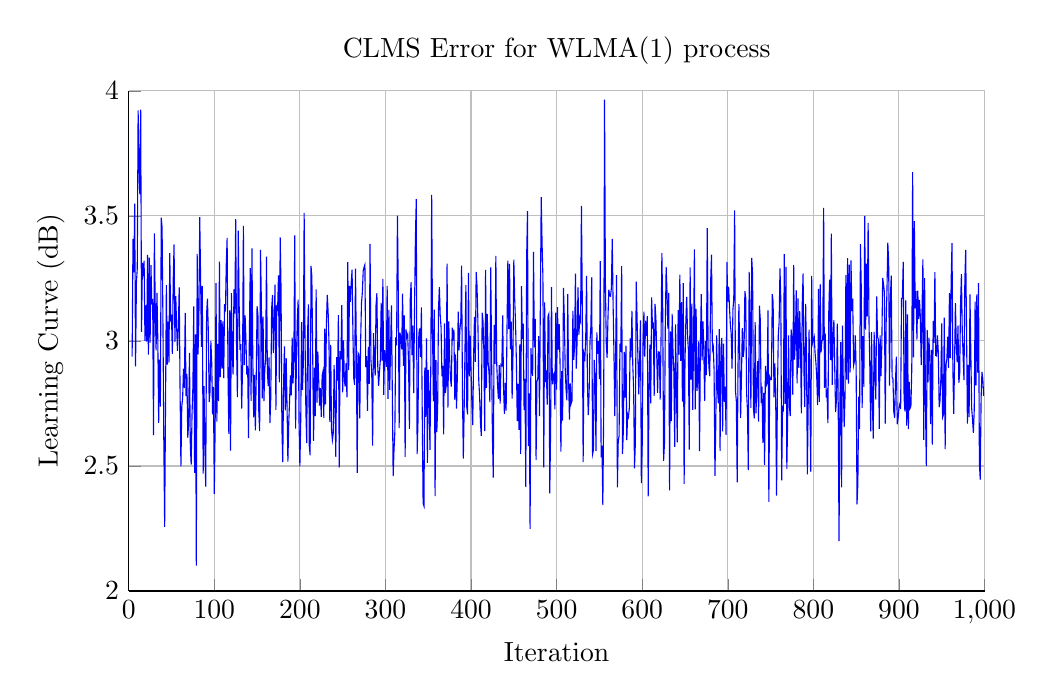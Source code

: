 % This file was created by matlab2tikz v0.4.7 (commit 44134c85eb3358c0baa3170d61c6d0937d5641a2) running on MATLAB 8.3.
% Copyright (c) 2008--2014, Nico Schlömer <nico.schloemer@gmail.com>
% All rights reserved.
% Minimal pgfplots version: 1.3
% 
% The latest updates can be retrieved from
%   http://www.mathworks.com/matlabcentral/fileexchange/22022-matlab2tikz
% where you can also make suggestions and rate matlab2tikz.
% 
\begin{tikzpicture}

\begin{axis}[%
width=4.279in,
height=2.5in,
unbounded coords=jump,
scale only axis,
xmin=0,
xmax=1000,
xlabel={Iteration},
xmajorgrids,
ymin=2,
ymax=4,
ylabel={Learning Curve (dB)},
ymajorgrids,
title={CLMS Error for WLMA(1) process},
axis x line*=bottom,
axis y line*=left
]
\addplot [color=blue,solid,forget plot]
  table[row sep=crcr]{1	inf\\
2	inf\\
3	inf\\
4	2.937\\
5	3.408\\
6	3.274\\
7	3.549\\
8	2.898\\
9	3.233\\
10	3.29\\
11	3.922\\
12	3.721\\
13	3.586\\
14	3.925\\
15	3.036\\
16	3.312\\
17	3.259\\
18	3.321\\
19	3.0\\
20	3.142\\
21	2.997\\
22	3.344\\
23	2.945\\
24	3.333\\
25	2.993\\
26	3.303\\
27	3.146\\
28	3.168\\
29	2.623\\
30	3.43\\
31	3.134\\
32	2.962\\
33	3.192\\
34	3.006\\
35	2.672\\
36	2.925\\
37	2.737\\
38	3.493\\
39	3.455\\
40	3.072\\
41	2.605\\
42	2.256\\
43	2.731\\
44	3.223\\
45	2.905\\
46	3.077\\
47	2.913\\
48	3.351\\
49	3.086\\
50	3.096\\
51	2.948\\
52	3.241\\
53	3.386\\
54	2.996\\
55	3.179\\
56	3.056\\
57	2.96\\
58	3.053\\
59	3.214\\
60	2.806\\
61	2.498\\
62	2.738\\
63	2.771\\
64	2.889\\
65	2.811\\
66	3.112\\
67	2.779\\
68	2.868\\
69	2.613\\
70	2.668\\
71	2.952\\
72	2.579\\
73	2.505\\
74	2.708\\
75	2.817\\
76	3.138\\
77	2.472\\
78	3.026\\
79	2.101\\
80	3.348\\
81	2.946\\
82	3.093\\
83	3.495\\
84	3.254\\
85	2.976\\
86	3.219\\
87	2.469\\
88	2.819\\
89	2.572\\
90	2.417\\
91	3.108\\
92	3.169\\
93	3.043\\
94	2.755\\
95	2.796\\
96	2.999\\
97	2.913\\
98	2.706\\
99	2.816\\
100	2.388\\
101	2.657\\
102	3.231\\
103	2.677\\
104	2.988\\
105	2.759\\
106	3.317\\
107	2.855\\
108	3.083\\
109	2.889\\
110	3.078\\
111	2.851\\
112	3.147\\
113	3.117\\
114	3.307\\
115	3.412\\
116	2.871\\
117	2.628\\
118	3.122\\
119	2.561\\
120	3.191\\
121	2.952\\
122	2.865\\
123	3.206\\
124	3.109\\
125	3.487\\
126	2.988\\
127	2.775\\
128	3.441\\
129	3.156\\
130	2.964\\
131	2.987\\
132	2.729\\
133	2.889\\
134	3.46\\
135	2.903\\
136	3.102\\
137	3.001\\
138	2.865\\
139	2.9\\
140	2.611\\
141	3.032\\
142	3.291\\
143	2.76\\
144	3.37\\
145	2.928\\
146	2.694\\
147	2.864\\
148	2.642\\
149	2.852\\
150	3.139\\
151	3.105\\
152	2.718\\
153	2.639\\
154	3.364\\
155	3.157\\
156	2.77\\
157	3.097\\
158	2.759\\
159	2.887\\
160	2.927\\
161	3.337\\
162	2.879\\
163	2.819\\
164	2.934\\
165	2.671\\
166	2.772\\
167	3.129\\
168	3.183\\
169	2.951\\
170	3.076\\
171	3.225\\
172	2.724\\
173	3.135\\
174	3.127\\
175	3.262\\
176	2.834\\
177	3.414\\
178	3.207\\
179	2.652\\
180	2.515\\
181	2.837\\
182	2.978\\
183	2.722\\
184	2.931\\
185	2.741\\
186	2.517\\
187	2.672\\
188	2.765\\
189	2.862\\
190	2.782\\
191	3.013\\
192	2.83\\
193	2.941\\
194	3.422\\
195	2.649\\
196	2.934\\
197	3.085\\
198	3.165\\
199	2.678\\
200	2.498\\
201	2.679\\
202	3.075\\
203	2.804\\
204	2.903\\
205	3.512\\
206	3.027\\
207	2.722\\
208	2.591\\
209	3.035\\
210	3.146\\
211	2.58\\
212	2.542\\
213	3.3\\
214	3.257\\
215	2.942\\
216	2.6\\
217	2.893\\
218	2.699\\
219	3.206\\
220	2.753\\
221	2.957\\
222	2.844\\
223	2.741\\
224	2.811\\
225	2.696\\
226	2.86\\
227	2.878\\
228	2.692\\
229	3.049\\
230	2.746\\
231	3.068\\
232	3.184\\
233	3.12\\
234	2.995\\
235	2.676\\
236	2.984\\
237	2.643\\
238	2.604\\
239	2.631\\
240	2.903\\
241	2.756\\
242	2.536\\
243	2.935\\
244	2.841\\
245	3.103\\
246	2.494\\
247	2.959\\
248	2.926\\
249	3.143\\
250	2.794\\
251	3.002\\
252	2.841\\
253	2.818\\
254	2.911\\
255	2.774\\
256	3.315\\
257	2.883\\
258	3.22\\
259	3.156\\
260	3.234\\
261	3.285\\
262	3.026\\
263	2.85\\
264	2.824\\
265	3.289\\
266	2.961\\
267	2.472\\
268	2.952\\
269	2.945\\
270	2.69\\
271	2.999\\
272	3.151\\
273	3.193\\
274	3.28\\
275	3.295\\
276	3.305\\
277	2.895\\
278	2.939\\
279	2.72\\
280	2.976\\
281	2.828\\
282	3.388\\
283	2.926\\
284	2.868\\
285	2.581\\
286	3.031\\
287	2.929\\
288	2.861\\
289	3.144\\
290	3.191\\
291	2.9\\
292	2.82\\
293	2.874\\
294	2.924\\
295	3.152\\
296	2.921\\
297	3.248\\
298	2.784\\
299	2.963\\
300	2.93\\
301	2.896\\
302	3.22\\
303	2.768\\
304	3.124\\
305	2.804\\
306	2.973\\
307	3.142\\
308	2.802\\
309	2.459\\
310	2.563\\
311	2.639\\
312	3.014\\
313	2.982\\
314	3.501\\
315	3.209\\
316	2.651\\
317	3.033\\
318	3.012\\
319	2.966\\
320	3.189\\
321	2.9\\
322	3.102\\
323	2.536\\
324	3.046\\
325	3.015\\
326	3.026\\
327	2.909\\
328	2.648\\
329	3.17\\
330	3.235\\
331	2.943\\
332	3.061\\
333	2.791\\
334	3.132\\
335	3.411\\
336	3.567\\
337	2.547\\
338	2.675\\
339	3.03\\
340	3.05\\
341	2.936\\
342	3.134\\
343	2.706\\
344	2.35\\
345	2.34\\
346	2.893\\
347	2.696\\
348	3.01\\
349	2.512\\
350	2.884\\
351	2.785\\
352	2.564\\
353	2.901\\
354	3.584\\
355	3.039\\
356	2.758\\
357	3.125\\
358	2.379\\
359	2.923\\
360	2.635\\
361	2.731\\
362	3.131\\
363	3.215\\
364	3.1\\
365	3.054\\
366	2.858\\
367	2.9\\
368	2.626\\
369	3.07\\
370	2.792\\
371	2.82\\
372	3.309\\
373	2.733\\
374	3.078\\
375	2.93\\
376	2.849\\
377	2.817\\
378	3.053\\
379	3.02\\
380	3.045\\
381	2.765\\
382	2.946\\
383	2.729\\
384	2.855\\
385	3.117\\
386	2.962\\
387	3.047\\
388	3.079\\
389	3.301\\
390	2.786\\
391	2.529\\
392	2.732\\
393	2.986\\
394	3.223\\
395	2.736\\
396	2.706\\
397	3.272\\
398	2.858\\
399	3.021\\
400	2.882\\
401	2.75\\
402	2.663\\
403	2.935\\
404	3.096\\
405	2.916\\
406	3.276\\
407	3.219\\
408	3.08\\
409	2.844\\
410	2.781\\
411	2.674\\
412	2.62\\
413	3.113\\
414	3.079\\
415	2.96\\
416	2.639\\
417	3.284\\
418	2.812\\
419	3.108\\
420	2.914\\
421	2.873\\
422	2.755\\
423	3.294\\
424	2.952\\
425	2.618\\
426	2.453\\
427	3.064\\
428	2.908\\
429	3.34\\
430	2.909\\
431	2.822\\
432	2.768\\
433	2.903\\
434	2.749\\
435	2.905\\
436	2.901\\
437	3.102\\
438	2.814\\
439	2.708\\
440	2.832\\
441	2.721\\
442	3.042\\
443	3.321\\
444	3.047\\
445	3.308\\
446	2.966\\
447	3.077\\
448	2.769\\
449	2.943\\
450	3.325\\
451	3.168\\
452	3.072\\
453	2.918\\
454	2.679\\
455	2.828\\
456	2.644\\
457	2.986\\
458	2.548\\
459	3.219\\
460	3.007\\
461	3.069\\
462	2.723\\
463	2.848\\
464	2.416\\
465	3.338\\
466	3.519\\
467	2.579\\
468	2.79\\
469	2.248\\
470	2.971\\
471	2.884\\
472	2.86\\
473	3.356\\
474	2.974\\
475	3.088\\
476	2.524\\
477	2.837\\
478	2.85\\
479	3.019\\
480	2.699\\
481	3.149\\
482	3.575\\
483	3.393\\
484	3.254\\
485	2.494\\
486	3.154\\
487	2.835\\
488	2.882\\
489	2.745\\
490	3.1\\
491	3.109\\
492	2.39\\
493	2.648\\
494	3.215\\
495	2.826\\
496	2.863\\
497	2.87\\
498	2.726\\
499	3.113\\
500	2.805\\
501	3.135\\
502	2.965\\
503	3.067\\
504	2.913\\
505	2.557\\
506	2.879\\
507	2.681\\
508	3.212\\
509	3.094\\
510	2.893\\
511	2.808\\
512	2.762\\
513	3.187\\
514	2.845\\
515	2.685\\
516	2.83\\
517	2.75\\
518	2.761\\
519	3.12\\
520	2.924\\
521	2.978\\
522	3.269\\
523	2.889\\
524	3.009\\
525	3.214\\
526	3.024\\
527	3.092\\
528	3.079\\
529	3.54\\
530	3.158\\
531	2.515\\
532	2.948\\
533	2.932\\
534	3.006\\
535	3.26\\
536	2.832\\
537	2.703\\
538	2.794\\
539	2.996\\
540	3.056\\
541	3.254\\
542	2.547\\
543	2.564\\
544	2.924\\
545	2.856\\
546	2.56\\
547	3.034\\
548	2.948\\
549	2.999\\
550	2.847\\
551	3.319\\
552	2.534\\
553	2.581\\
554	2.343\\
555	2.717\\
556	3.965\\
557	3.237\\
558	2.992\\
559	2.932\\
560	3.09\\
561	3.205\\
562	3.18\\
563	3.179\\
564	3.212\\
565	3.408\\
566	3.15\\
567	2.948\\
568	2.699\\
569	2.948\\
570	3.263\\
571	2.414\\
572	2.599\\
573	2.62\\
574	2.989\\
575	2.956\\
576	3.299\\
577	2.548\\
578	2.642\\
579	2.956\\
580	2.773\\
581	2.981\\
582	2.603\\
583	2.707\\
584	2.697\\
585	2.734\\
586	3.01\\
587	2.934\\
588	3.12\\
589	2.905\\
590	2.807\\
591	2.49\\
592	2.592\\
593	3.237\\
594	3.096\\
595	2.931\\
596	2.786\\
597	2.929\\
598	3.082\\
599	2.431\\
600	2.582\\
601	2.994\\
602	3.117\\
603	2.937\\
604	3.081\\
605	3.02\\
606	3.099\\
607	2.378\\
608	2.828\\
609	2.985\\
610	2.75\\
611	3.174\\
612	3.057\\
613	3.066\\
614	2.78\\
615	3.148\\
616	3.093\\
617	2.941\\
618	2.792\\
619	2.956\\
620	2.955\\
621	2.765\\
622	3.004\\
623	3.351\\
624	3.121\\
625	2.52\\
626	2.588\\
627	3.059\\
628	3.296\\
629	3.195\\
630	3.049\\
631	3.192\\
632	2.402\\
633	3.038\\
634	2.679\\
635	3.108\\
636	2.957\\
637	2.876\\
638	2.576\\
639	3.066\\
640	2.803\\
641	2.594\\
642	3.123\\
643	2.945\\
644	3.265\\
645	2.92\\
646	3.155\\
647	2.757\\
648	3.231\\
649	2.427\\
650	2.914\\
651	3.076\\
652	3.176\\
653	3.025\\
654	2.961\\
655	2.565\\
656	3.294\\
657	2.845\\
658	3.149\\
659	2.724\\
660	2.988\\
661	3.366\\
662	2.726\\
663	3.128\\
664	2.8\\
665	2.855\\
666	2.998\\
667	2.559\\
668	2.976\\
669	3.187\\
670	2.922\\
671	3.078\\
672	2.965\\
673	2.76\\
674	2.999\\
675	2.863\\
676	3.451\\
677	2.979\\
678	2.893\\
679	2.859\\
680	3.238\\
681	3.345\\
682	2.966\\
683	2.979\\
684	2.886\\
685	2.46\\
686	2.667\\
687	3.022\\
688	2.805\\
689	2.75\\
690	3.047\\
691	2.56\\
692	2.97\\
693	3.012\\
694	2.638\\
695	2.989\\
696	2.756\\
697	2.817\\
698	2.624\\
699	3.316\\
700	3.157\\
701	3.216\\
702	3.134\\
703	3.066\\
704	3.029\\
705	2.889\\
706	3.124\\
707	3.168\\
708	3.522\\
709	2.802\\
710	2.759\\
711	2.434\\
712	2.911\\
713	3.147\\
714	2.937\\
715	2.692\\
716	2.86\\
717	3.051\\
718	2.936\\
719	2.967\\
720	3.199\\
721	3.171\\
722	2.792\\
723	2.722\\
724	2.483\\
725	3.276\\
726	3.098\\
727	2.732\\
728	3.332\\
729	3.262\\
730	2.729\\
731	2.69\\
732	3.075\\
733	2.71\\
734	2.837\\
735	2.919\\
736	2.677\\
737	3.141\\
738	3.085\\
739	2.751\\
740	2.817\\
741	2.592\\
742	2.792\\
743	2.504\\
744	2.9\\
745	2.822\\
746	2.831\\
747	3.122\\
748	2.356\\
749	2.856\\
750	2.846\\
751	2.846\\
752	3.187\\
753	3.155\\
754	2.774\\
755	2.91\\
756	2.768\\
757	2.381\\
758	2.788\\
759	3.022\\
760	3.074\\
761	3.29\\
762	3.161\\
763	2.442\\
764	2.741\\
765	2.717\\
766	3.347\\
767	2.748\\
768	3.296\\
769	2.488\\
770	2.695\\
771	3.022\\
772	2.739\\
773	2.699\\
774	3.046\\
775	3.008\\
776	2.784\\
777	3.304\\
778	2.925\\
779	3.004\\
780	3.202\\
781	2.83\\
782	3.17\\
783	2.892\\
784	3.119\\
785	2.98\\
786	2.71\\
787	3.148\\
788	3.27\\
789	2.878\\
790	2.735\\
791	3.148\\
792	2.937\\
793	2.466\\
794	2.757\\
795	3.045\\
796	2.769\\
797	2.477\\
798	3.26\\
799	2.991\\
800	3.006\\
801	3.018\\
802	2.952\\
803	2.913\\
804	2.849\\
805	2.743\\
806	3.208\\
807	2.756\\
808	3.226\\
809	2.954\\
810	3.0\\
811	3.005\\
812	3.532\\
813	2.812\\
814	3.029\\
815	2.774\\
816	2.793\\
817	2.671\\
818	3.114\\
819	3.245\\
820	2.924\\
821	3.429\\
822	2.824\\
823	3.015\\
824	3.083\\
825	2.885\\
826	2.715\\
827	2.765\\
828	3.069\\
829	2.767\\
830	2.199\\
831	2.749\\
832	2.995\\
833	2.414\\
834	3.061\\
835	2.828\\
836	2.655\\
837	2.779\\
838	3.263\\
839	2.845\\
840	3.331\\
841	2.829\\
842	3.305\\
843	2.874\\
844	3.322\\
845	3.119\\
846	3.169\\
847	2.902\\
848	2.919\\
849	3.022\\
850	2.89\\
851	2.346\\
852	2.429\\
853	2.777\\
854	2.647\\
855	3.387\\
856	3.211\\
857	2.732\\
858	3.019\\
859	2.816\\
860	3.5\\
861	3.045\\
862	3.309\\
863	3.098\\
864	3.472\\
865	3.081\\
866	2.89\\
867	2.638\\
868	3.035\\
869	2.745\\
870	2.609\\
871	3.036\\
872	2.882\\
873	2.765\\
874	3.178\\
875	3.015\\
876	3.006\\
877	2.648\\
878	3.022\\
879	2.859\\
880	2.984\\
881	3.252\\
882	3.227\\
883	3.195\\
884	2.669\\
885	3.061\\
886	3.202\\
887	3.393\\
888	3.314\\
889	2.821\\
890	3.171\\
891	3.261\\
892	2.856\\
893	2.848\\
894	2.716\\
895	2.692\\
896	2.842\\
897	2.937\\
898	2.667\\
899	2.69\\
900	2.732\\
901	2.747\\
902	2.728\\
903	3.169\\
904	3.172\\
905	3.316\\
906	2.773\\
907	2.718\\
908	3.162\\
909	2.661\\
910	3.106\\
911	2.647\\
912	2.836\\
913	2.731\\
914	2.739\\
915	2.887\\
916	3.675\\
917	2.934\\
918	3.479\\
919	3.13\\
920	3.199\\
921	3.005\\
922	3.201\\
923	3.087\\
924	3.164\\
925	3.098\\
926	2.903\\
927	3.126\\
928	3.326\\
929	2.604\\
930	3.251\\
931	2.739\\
932	2.5\\
933	3.044\\
934	2.834\\
935	3.013\\
936	2.938\\
937	2.667\\
938	2.964\\
939	2.585\\
940	3.079\\
941	2.992\\
942	3.275\\
943	2.942\\
944	2.94\\
945	3.022\\
946	2.955\\
947	2.735\\
948	2.762\\
949	2.85\\
950	3.07\\
951	2.694\\
952	2.705\\
953	3.093\\
954	2.567\\
955	2.906\\
956	2.928\\
957	3.017\\
958	2.892\\
959	3.191\\
960	2.931\\
961	3.239\\
962	3.391\\
963	2.893\\
964	2.708\\
965	2.914\\
966	3.151\\
967	2.99\\
968	2.915\\
969	3.061\\
970	2.832\\
971	2.871\\
972	3.148\\
973	3.267\\
974	3.04\\
975	2.937\\
976	2.843\\
977	3.24\\
978	3.364\\
979	3.045\\
980	2.669\\
981	2.904\\
982	2.695\\
983	3.186\\
984	2.953\\
985	2.73\\
986	2.685\\
987	2.632\\
988	2.724\\
989	3.157\\
990	2.822\\
991	3.186\\
992	2.873\\
993	3.231\\
994	2.51\\
995	2.445\\
996	2.769\\
997	2.876\\
998	2.849\\
999	2.78\\
1000	inf\\
};
\end{axis}
\end{tikzpicture}%